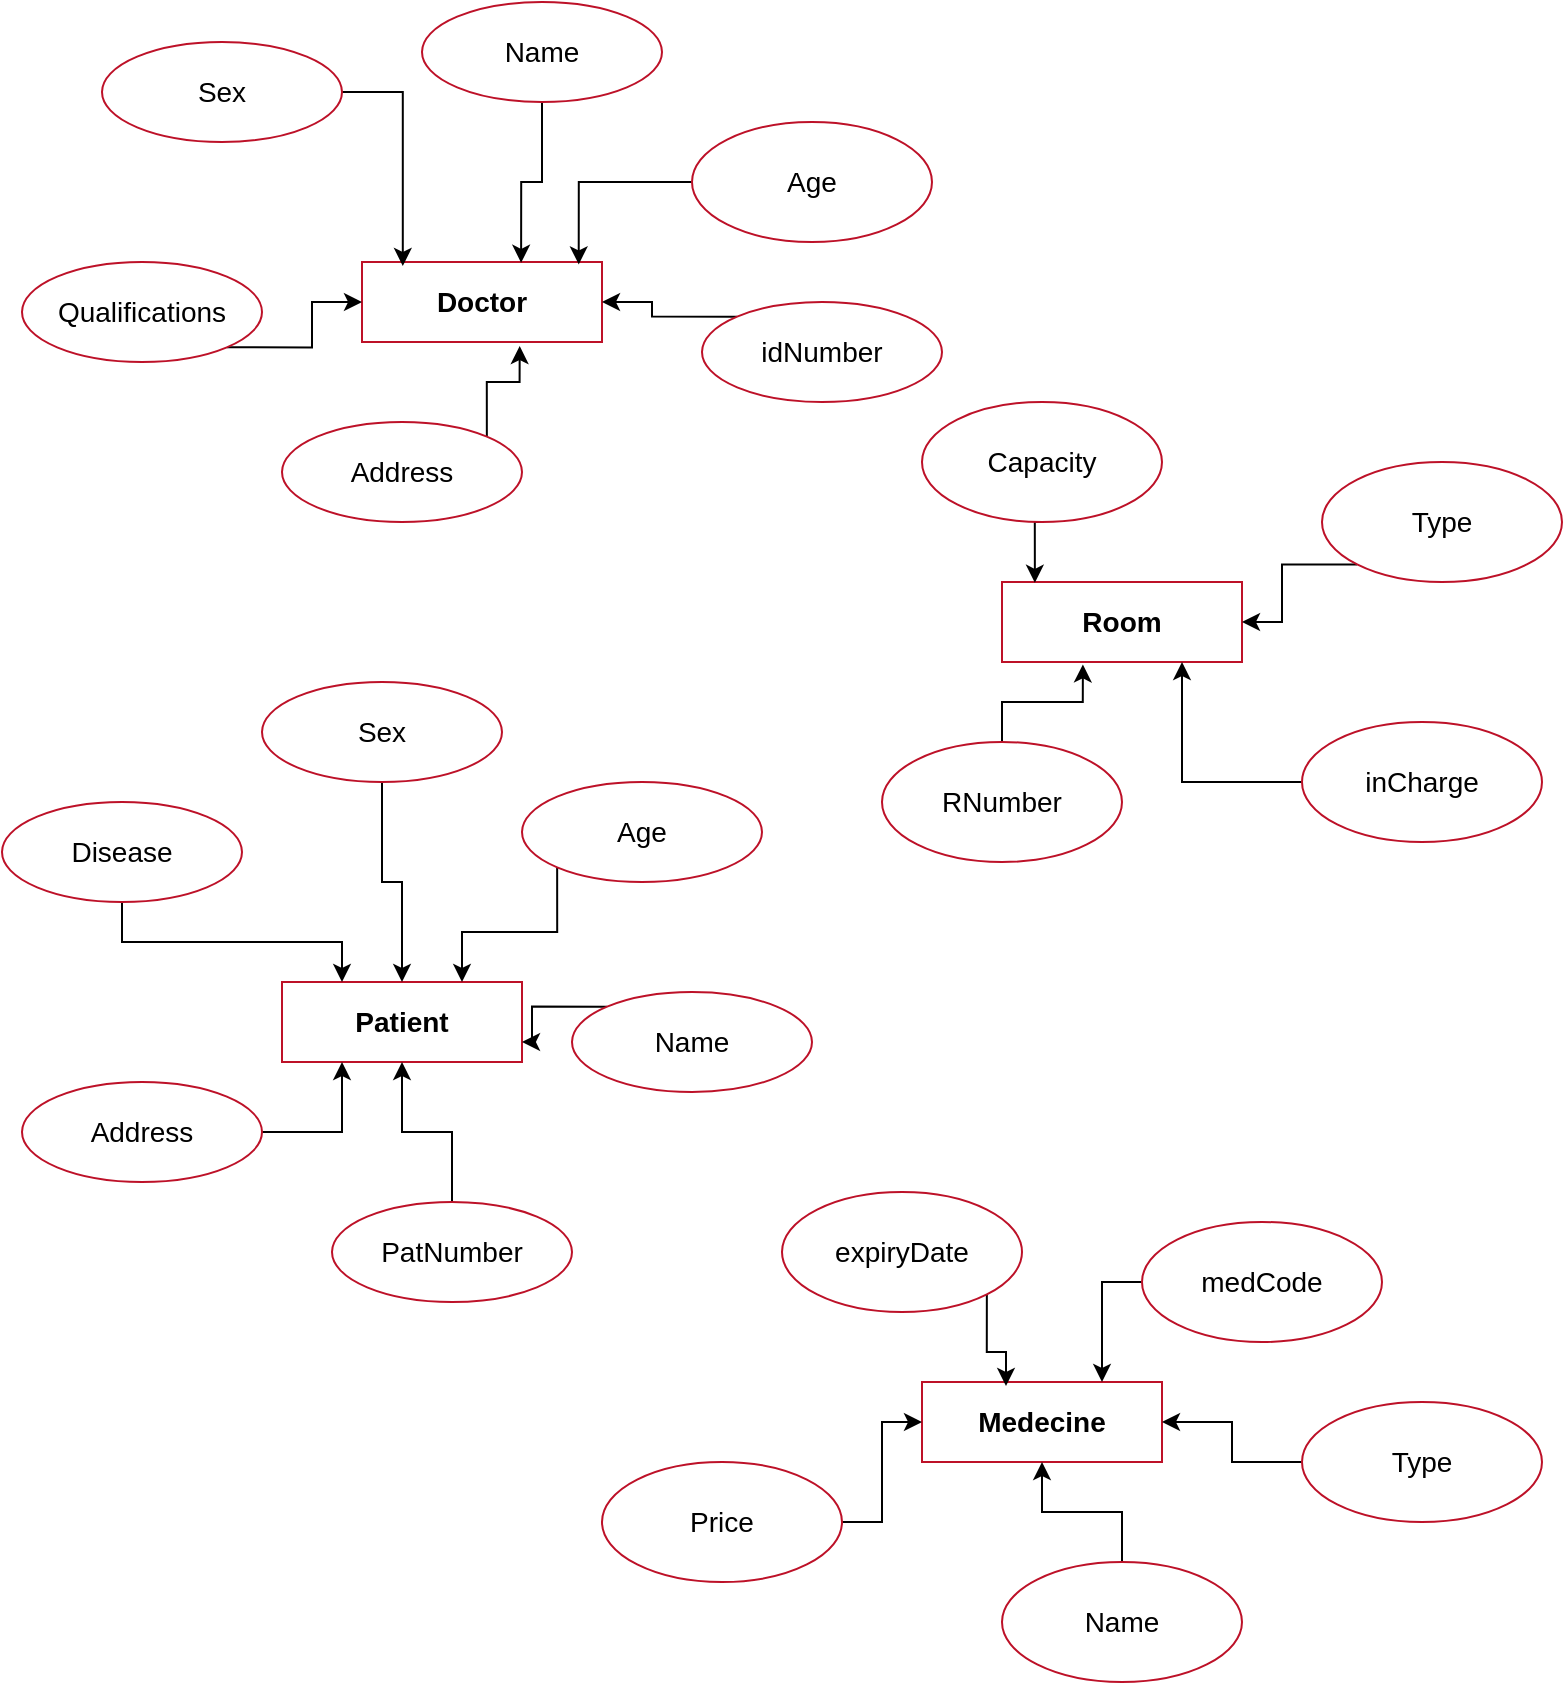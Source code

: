 <mxfile version="17.4.6" type="github">
  <diagram id="R2lEEEUBdFMjLlhIrx00" name="Page-1">
    <mxGraphModel dx="1038" dy="585" grid="1" gridSize="10" guides="1" tooltips="1" connect="1" arrows="1" fold="1" page="1" pageScale="1" pageWidth="850" pageHeight="1100" math="0" shadow="0" extFonts="Permanent Marker^https://fonts.googleapis.com/css?family=Permanent+Marker">
      <root>
        <mxCell id="0" />
        <mxCell id="1" parent="0" />
        <mxCell id="oZAaq_pUthEeCmEieVrW-2" value="&lt;b&gt;&lt;font style=&quot;font-size: 14px&quot;&gt;Doctor&lt;/font&gt;&lt;/b&gt;" style="rounded=0;whiteSpace=wrap;html=1;strokeColor=#BD1128;" parent="1" vertex="1">
          <mxGeometry x="200" y="160" width="120" height="40" as="geometry" />
        </mxCell>
        <mxCell id="oZAaq_pUthEeCmEieVrW-3" value="&lt;b&gt;Medecine&lt;/b&gt;" style="rounded=0;whiteSpace=wrap;html=1;fontSize=14;strokeColor=#BD1128;" parent="1" vertex="1">
          <mxGeometry x="480" y="720" width="120" height="40" as="geometry" />
        </mxCell>
        <mxCell id="oZAaq_pUthEeCmEieVrW-4" value="&lt;b&gt;Room&lt;/b&gt;" style="rounded=0;whiteSpace=wrap;html=1;fontSize=14;strokeColor=#BD1128;" parent="1" vertex="1">
          <mxGeometry x="520" y="320" width="120" height="40" as="geometry" />
        </mxCell>
        <mxCell id="oZAaq_pUthEeCmEieVrW-5" value="&lt;b&gt;Patient&lt;/b&gt;" style="rounded=0;whiteSpace=wrap;html=1;fontSize=14;strokeColor=#BD1128;" parent="1" vertex="1">
          <mxGeometry x="160" y="520" width="120" height="40" as="geometry" />
        </mxCell>
        <mxCell id="oZAaq_pUthEeCmEieVrW-8" style="edgeStyle=orthogonalEdgeStyle;rounded=0;orthogonalLoop=1;jettySize=auto;html=1;entryX=0.17;entryY=0.05;entryDx=0;entryDy=0;entryPerimeter=0;fontSize=14;" parent="1" source="oZAaq_pUthEeCmEieVrW-6" target="oZAaq_pUthEeCmEieVrW-2" edge="1">
          <mxGeometry relative="1" as="geometry" />
        </mxCell>
        <mxCell id="oZAaq_pUthEeCmEieVrW-6" value="Sex" style="ellipse;whiteSpace=wrap;html=1;fontSize=14;strokeColor=#BD1128;" parent="1" vertex="1">
          <mxGeometry x="70" y="50" width="120" height="50" as="geometry" />
        </mxCell>
        <mxCell id="oZAaq_pUthEeCmEieVrW-16" style="edgeStyle=orthogonalEdgeStyle;rounded=0;orthogonalLoop=1;jettySize=auto;html=1;exitX=1;exitY=1;exitDx=0;exitDy=0;entryX=0;entryY=0.5;entryDx=0;entryDy=0;fontSize=14;" parent="1" source="oZAaq_pUthEeCmEieVrW-9" target="oZAaq_pUthEeCmEieVrW-2" edge="1">
          <mxGeometry relative="1" as="geometry" />
        </mxCell>
        <mxCell id="oZAaq_pUthEeCmEieVrW-9" value="Qualifications" style="ellipse;whiteSpace=wrap;html=1;fontSize=14;strokeColor=#BD1128;" parent="1" vertex="1">
          <mxGeometry x="30" y="160" width="120" height="50" as="geometry" />
        </mxCell>
        <mxCell id="oZAaq_pUthEeCmEieVrW-18" style="edgeStyle=orthogonalEdgeStyle;rounded=0;orthogonalLoop=1;jettySize=auto;html=1;exitX=0;exitY=0;exitDx=0;exitDy=0;entryX=1;entryY=0.5;entryDx=0;entryDy=0;fontSize=14;" parent="1" source="oZAaq_pUthEeCmEieVrW-10" target="oZAaq_pUthEeCmEieVrW-2" edge="1">
          <mxGeometry relative="1" as="geometry" />
        </mxCell>
        <mxCell id="oZAaq_pUthEeCmEieVrW-10" value="idNumber" style="ellipse;whiteSpace=wrap;html=1;fontSize=14;strokeColor=#BD1128;" parent="1" vertex="1">
          <mxGeometry x="370" y="180" width="120" height="50" as="geometry" />
        </mxCell>
        <mxCell id="oZAaq_pUthEeCmEieVrW-17" style="edgeStyle=orthogonalEdgeStyle;rounded=0;orthogonalLoop=1;jettySize=auto;html=1;exitX=1;exitY=0;exitDx=0;exitDy=0;entryX=0.657;entryY=1.05;entryDx=0;entryDy=0;entryPerimeter=0;fontSize=14;" parent="1" source="oZAaq_pUthEeCmEieVrW-12" target="oZAaq_pUthEeCmEieVrW-2" edge="1">
          <mxGeometry relative="1" as="geometry" />
        </mxCell>
        <mxCell id="oZAaq_pUthEeCmEieVrW-12" value="Address" style="ellipse;whiteSpace=wrap;html=1;fontSize=14;strokeColor=#BD1128;" parent="1" vertex="1">
          <mxGeometry x="160" y="240" width="120" height="50" as="geometry" />
        </mxCell>
        <mxCell id="oZAaq_pUthEeCmEieVrW-20" style="edgeStyle=orthogonalEdgeStyle;rounded=0;orthogonalLoop=1;jettySize=auto;html=1;exitX=0.5;exitY=1;exitDx=0;exitDy=0;entryX=0.663;entryY=0.01;entryDx=0;entryDy=0;entryPerimeter=0;fontSize=14;" parent="1" source="oZAaq_pUthEeCmEieVrW-13" target="oZAaq_pUthEeCmEieVrW-2" edge="1">
          <mxGeometry relative="1" as="geometry" />
        </mxCell>
        <mxCell id="oZAaq_pUthEeCmEieVrW-13" value="Name" style="ellipse;whiteSpace=wrap;html=1;fontSize=14;strokeColor=#BD1128;" parent="1" vertex="1">
          <mxGeometry x="230" y="30" width="120" height="50" as="geometry" />
        </mxCell>
        <mxCell id="oZAaq_pUthEeCmEieVrW-19" style="edgeStyle=orthogonalEdgeStyle;rounded=0;orthogonalLoop=1;jettySize=auto;html=1;exitX=0;exitY=0.5;exitDx=0;exitDy=0;entryX=0.903;entryY=0.03;entryDx=0;entryDy=0;entryPerimeter=0;fontSize=14;" parent="1" source="oZAaq_pUthEeCmEieVrW-15" target="oZAaq_pUthEeCmEieVrW-2" edge="1">
          <mxGeometry relative="1" as="geometry" />
        </mxCell>
        <mxCell id="oZAaq_pUthEeCmEieVrW-15" value="Age" style="ellipse;whiteSpace=wrap;html=1;fontSize=14;strokeColor=#BD1128;" parent="1" vertex="1">
          <mxGeometry x="365" y="90" width="120" height="60" as="geometry" />
        </mxCell>
        <mxCell id="oZAaq_pUthEeCmEieVrW-27" style="edgeStyle=orthogonalEdgeStyle;rounded=0;orthogonalLoop=1;jettySize=auto;html=1;exitX=0.5;exitY=1;exitDx=0;exitDy=0;entryX=0.5;entryY=0;entryDx=0;entryDy=0;fontSize=14;" parent="1" source="oZAaq_pUthEeCmEieVrW-21" target="oZAaq_pUthEeCmEieVrW-5" edge="1">
          <mxGeometry relative="1" as="geometry" />
        </mxCell>
        <mxCell id="oZAaq_pUthEeCmEieVrW-21" value="Sex" style="ellipse;whiteSpace=wrap;html=1;fontSize=14;strokeColor=#BD1128;" parent="1" vertex="1">
          <mxGeometry x="150" y="370" width="120" height="50" as="geometry" />
        </mxCell>
        <mxCell id="oZAaq_pUthEeCmEieVrW-28" style="edgeStyle=orthogonalEdgeStyle;rounded=0;orthogonalLoop=1;jettySize=auto;html=1;exitX=0.5;exitY=1;exitDx=0;exitDy=0;entryX=0.25;entryY=0;entryDx=0;entryDy=0;fontSize=14;" parent="1" source="oZAaq_pUthEeCmEieVrW-22" target="oZAaq_pUthEeCmEieVrW-5" edge="1">
          <mxGeometry relative="1" as="geometry" />
        </mxCell>
        <mxCell id="oZAaq_pUthEeCmEieVrW-22" value="Disease" style="ellipse;whiteSpace=wrap;html=1;fontSize=14;strokeColor=#BD1128;" parent="1" vertex="1">
          <mxGeometry x="20" y="430" width="120" height="50" as="geometry" />
        </mxCell>
        <mxCell id="oZAaq_pUthEeCmEieVrW-29" style="edgeStyle=orthogonalEdgeStyle;rounded=0;orthogonalLoop=1;jettySize=auto;html=1;exitX=1;exitY=0.5;exitDx=0;exitDy=0;entryX=0.25;entryY=1;entryDx=0;entryDy=0;fontSize=14;" parent="1" source="oZAaq_pUthEeCmEieVrW-23" target="oZAaq_pUthEeCmEieVrW-5" edge="1">
          <mxGeometry relative="1" as="geometry" />
        </mxCell>
        <mxCell id="oZAaq_pUthEeCmEieVrW-23" value="Address" style="ellipse;whiteSpace=wrap;html=1;fontSize=14;strokeColor=#BD1128;" parent="1" vertex="1">
          <mxGeometry x="30" y="570" width="120" height="50" as="geometry" />
        </mxCell>
        <mxCell id="oZAaq_pUthEeCmEieVrW-30" style="edgeStyle=orthogonalEdgeStyle;rounded=0;orthogonalLoop=1;jettySize=auto;html=1;exitX=0.5;exitY=0;exitDx=0;exitDy=0;entryX=0.5;entryY=1;entryDx=0;entryDy=0;fontSize=14;" parent="1" source="oZAaq_pUthEeCmEieVrW-24" target="oZAaq_pUthEeCmEieVrW-5" edge="1">
          <mxGeometry relative="1" as="geometry" />
        </mxCell>
        <mxCell id="oZAaq_pUthEeCmEieVrW-24" value="PatNumber" style="ellipse;whiteSpace=wrap;html=1;fontSize=14;strokeColor=#BD1128;" parent="1" vertex="1">
          <mxGeometry x="185" y="630" width="120" height="50" as="geometry" />
        </mxCell>
        <mxCell id="oZAaq_pUthEeCmEieVrW-32" style="edgeStyle=orthogonalEdgeStyle;rounded=0;orthogonalLoop=1;jettySize=auto;html=1;exitX=0;exitY=1;exitDx=0;exitDy=0;entryX=0.75;entryY=0;entryDx=0;entryDy=0;fontSize=14;" parent="1" source="oZAaq_pUthEeCmEieVrW-25" target="oZAaq_pUthEeCmEieVrW-5" edge="1">
          <mxGeometry relative="1" as="geometry" />
        </mxCell>
        <mxCell id="oZAaq_pUthEeCmEieVrW-25" value="Age" style="ellipse;whiteSpace=wrap;html=1;fontSize=14;strokeColor=#BD1128;" parent="1" vertex="1">
          <mxGeometry x="280" y="420" width="120" height="50" as="geometry" />
        </mxCell>
        <mxCell id="oZAaq_pUthEeCmEieVrW-31" style="edgeStyle=orthogonalEdgeStyle;rounded=0;orthogonalLoop=1;jettySize=auto;html=1;exitX=0;exitY=0;exitDx=0;exitDy=0;entryX=1;entryY=0.75;entryDx=0;entryDy=0;fontSize=14;" parent="1" source="oZAaq_pUthEeCmEieVrW-26" target="oZAaq_pUthEeCmEieVrW-5" edge="1">
          <mxGeometry relative="1" as="geometry" />
        </mxCell>
        <mxCell id="oZAaq_pUthEeCmEieVrW-26" value="Name" style="ellipse;whiteSpace=wrap;html=1;fontSize=14;strokeColor=#BD1128;" parent="1" vertex="1">
          <mxGeometry x="305" y="525" width="120" height="50" as="geometry" />
        </mxCell>
        <mxCell id="oZAaq_pUthEeCmEieVrW-39" style="edgeStyle=orthogonalEdgeStyle;rounded=0;orthogonalLoop=1;jettySize=auto;html=1;exitX=0;exitY=1;exitDx=0;exitDy=0;entryX=1;entryY=0.5;entryDx=0;entryDy=0;fontSize=14;" parent="1" source="oZAaq_pUthEeCmEieVrW-33" target="oZAaq_pUthEeCmEieVrW-4" edge="1">
          <mxGeometry relative="1" as="geometry" />
        </mxCell>
        <mxCell id="oZAaq_pUthEeCmEieVrW-33" value="Type" style="ellipse;whiteSpace=wrap;html=1;fontSize=14;strokeColor=#BD1128;" parent="1" vertex="1">
          <mxGeometry x="680" y="260" width="120" height="60" as="geometry" />
        </mxCell>
        <mxCell id="oZAaq_pUthEeCmEieVrW-40" style="edgeStyle=orthogonalEdgeStyle;rounded=0;orthogonalLoop=1;jettySize=auto;html=1;exitX=0.5;exitY=1;exitDx=0;exitDy=0;entryX=0.137;entryY=0.01;entryDx=0;entryDy=0;entryPerimeter=0;fontSize=14;" parent="1" source="oZAaq_pUthEeCmEieVrW-34" target="oZAaq_pUthEeCmEieVrW-4" edge="1">
          <mxGeometry relative="1" as="geometry" />
        </mxCell>
        <mxCell id="oZAaq_pUthEeCmEieVrW-34" value="Capacity" style="ellipse;whiteSpace=wrap;html=1;fontSize=14;strokeColor=#BD1128;" parent="1" vertex="1">
          <mxGeometry x="480" y="230" width="120" height="60" as="geometry" />
        </mxCell>
        <mxCell id="oZAaq_pUthEeCmEieVrW-41" style="edgeStyle=orthogonalEdgeStyle;rounded=0;orthogonalLoop=1;jettySize=auto;html=1;exitX=0.5;exitY=0;exitDx=0;exitDy=0;entryX=0.337;entryY=1.03;entryDx=0;entryDy=0;entryPerimeter=0;fontSize=14;" parent="1" source="oZAaq_pUthEeCmEieVrW-35" target="oZAaq_pUthEeCmEieVrW-4" edge="1">
          <mxGeometry relative="1" as="geometry" />
        </mxCell>
        <mxCell id="oZAaq_pUthEeCmEieVrW-35" value="RNumber" style="ellipse;whiteSpace=wrap;html=1;fontSize=14;strokeColor=#BD1128;" parent="1" vertex="1">
          <mxGeometry x="460" y="400" width="120" height="60" as="geometry" />
        </mxCell>
        <mxCell id="oZAaq_pUthEeCmEieVrW-42" style="edgeStyle=orthogonalEdgeStyle;rounded=0;orthogonalLoop=1;jettySize=auto;html=1;exitX=0;exitY=0.5;exitDx=0;exitDy=0;entryX=0.75;entryY=1;entryDx=0;entryDy=0;fontSize=14;" parent="1" source="oZAaq_pUthEeCmEieVrW-36" target="oZAaq_pUthEeCmEieVrW-4" edge="1">
          <mxGeometry relative="1" as="geometry" />
        </mxCell>
        <mxCell id="oZAaq_pUthEeCmEieVrW-36" value="inCharge" style="ellipse;whiteSpace=wrap;html=1;fontSize=14;strokeColor=#BD1128;" parent="1" vertex="1">
          <mxGeometry x="670" y="390" width="120" height="60" as="geometry" />
        </mxCell>
        <mxCell id="oZAaq_pUthEeCmEieVrW-50" style="edgeStyle=orthogonalEdgeStyle;rounded=0;orthogonalLoop=1;jettySize=auto;html=1;exitX=0.5;exitY=0;exitDx=0;exitDy=0;fontSize=14;" parent="1" source="oZAaq_pUthEeCmEieVrW-43" target="oZAaq_pUthEeCmEieVrW-3" edge="1">
          <mxGeometry relative="1" as="geometry" />
        </mxCell>
        <mxCell id="oZAaq_pUthEeCmEieVrW-43" value="Name" style="ellipse;whiteSpace=wrap;html=1;fontSize=14;strokeColor=#BD1128;" parent="1" vertex="1">
          <mxGeometry x="520" y="810" width="120" height="60" as="geometry" />
        </mxCell>
        <mxCell id="oZAaq_pUthEeCmEieVrW-51" style="edgeStyle=orthogonalEdgeStyle;rounded=0;orthogonalLoop=1;jettySize=auto;html=1;exitX=0;exitY=0.5;exitDx=0;exitDy=0;entryX=1;entryY=0.5;entryDx=0;entryDy=0;fontSize=14;" parent="1" source="oZAaq_pUthEeCmEieVrW-44" target="oZAaq_pUthEeCmEieVrW-3" edge="1">
          <mxGeometry relative="1" as="geometry" />
        </mxCell>
        <mxCell id="oZAaq_pUthEeCmEieVrW-44" value="Type" style="ellipse;whiteSpace=wrap;html=1;fontSize=14;strokeColor=#BD1128;" parent="1" vertex="1">
          <mxGeometry x="670" y="730" width="120" height="60" as="geometry" />
        </mxCell>
        <mxCell id="oZAaq_pUthEeCmEieVrW-52" style="edgeStyle=orthogonalEdgeStyle;rounded=0;orthogonalLoop=1;jettySize=auto;html=1;exitX=0;exitY=0.5;exitDx=0;exitDy=0;entryX=0.75;entryY=0;entryDx=0;entryDy=0;fontSize=14;" parent="1" source="oZAaq_pUthEeCmEieVrW-45" target="oZAaq_pUthEeCmEieVrW-3" edge="1">
          <mxGeometry relative="1" as="geometry" />
        </mxCell>
        <mxCell id="oZAaq_pUthEeCmEieVrW-45" value="medCode" style="ellipse;whiteSpace=wrap;html=1;fontSize=14;strokeColor=#BD1128;" parent="1" vertex="1">
          <mxGeometry x="590" y="640" width="120" height="60" as="geometry" />
        </mxCell>
        <mxCell id="oZAaq_pUthEeCmEieVrW-53" style="edgeStyle=orthogonalEdgeStyle;rounded=0;orthogonalLoop=1;jettySize=auto;html=1;exitX=1;exitY=1;exitDx=0;exitDy=0;entryX=0.35;entryY=0.05;entryDx=0;entryDy=0;entryPerimeter=0;fontSize=14;" parent="1" source="oZAaq_pUthEeCmEieVrW-46" target="oZAaq_pUthEeCmEieVrW-3" edge="1">
          <mxGeometry relative="1" as="geometry" />
        </mxCell>
        <mxCell id="oZAaq_pUthEeCmEieVrW-46" value="expiryDate" style="ellipse;whiteSpace=wrap;html=1;fontSize=14;strokeColor=#BD1128;" parent="1" vertex="1">
          <mxGeometry x="410" y="625" width="120" height="60" as="geometry" />
        </mxCell>
        <mxCell id="oZAaq_pUthEeCmEieVrW-49" style="edgeStyle=orthogonalEdgeStyle;rounded=0;orthogonalLoop=1;jettySize=auto;html=1;exitX=1;exitY=0.5;exitDx=0;exitDy=0;entryX=0;entryY=0.5;entryDx=0;entryDy=0;fontSize=14;" parent="1" source="oZAaq_pUthEeCmEieVrW-47" target="oZAaq_pUthEeCmEieVrW-3" edge="1">
          <mxGeometry relative="1" as="geometry" />
        </mxCell>
        <mxCell id="oZAaq_pUthEeCmEieVrW-47" value="Price" style="ellipse;whiteSpace=wrap;html=1;fontSize=14;strokeColor=#BD1128;" parent="1" vertex="1">
          <mxGeometry x="320" y="760" width="120" height="60" as="geometry" />
        </mxCell>
      </root>
    </mxGraphModel>
  </diagram>
</mxfile>
